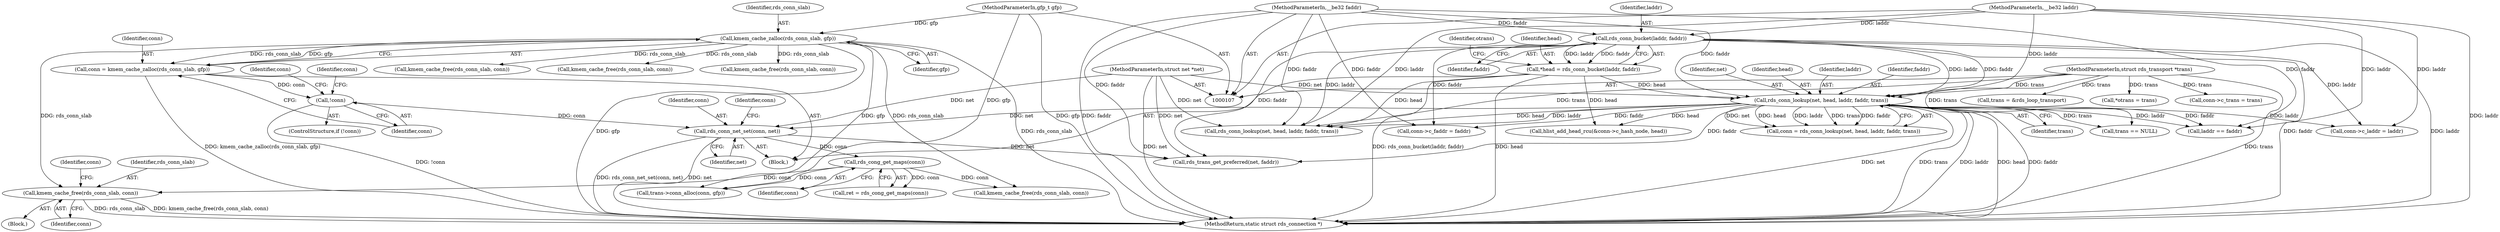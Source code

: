 digraph "0_linux_74e98eb085889b0d2d4908f59f6e00026063014f@pointer" {
"1000290" [label="(Call,kmem_cache_free(rds_conn_slab, conn))"];
"1000188" [label="(Call,kmem_cache_zalloc(rds_conn_slab, gfp))"];
"1000112" [label="(MethodParameterIn,gfp_t gfp)"];
"1000246" [label="(Call,rds_cong_get_maps(conn))"];
"1000226" [label="(Call,rds_conn_net_set(conn, net))"];
"1000192" [label="(Call,!conn)"];
"1000186" [label="(Call,conn = kmem_cache_zalloc(rds_conn_slab, gfp))"];
"1000146" [label="(Call,rds_conn_lookup(net, head, laddr, faddr, trans))"];
"1000108" [label="(MethodParameterIn,struct net *net)"];
"1000121" [label="(Call,*head = rds_conn_bucket(laddr, faddr))"];
"1000123" [label="(Call,rds_conn_bucket(laddr, faddr))"];
"1000109" [label="(MethodParameterIn,__be32 laddr)"];
"1000110" [label="(MethodParameterIn,__be32 faddr)"];
"1000111" [label="(MethodParameterIn,struct rds_transport *trans)"];
"1000306" [label="(Call,trans->conn_alloc(conn, gfp))"];
"1000189" [label="(Identifier,rds_conn_slab)"];
"1000148" [label="(Identifier,head)"];
"1000228" [label="(Identifier,net)"];
"1000246" [label="(Call,rds_cong_get_maps(conn))"];
"1000190" [label="(Identifier,gfp)"];
"1000227" [label="(Identifier,conn)"];
"1000261" [label="(Call,rds_trans_get_preferred(net, faddr))"];
"1000112" [label="(MethodParameterIn,gfp_t gfp)"];
"1000193" [label="(Identifier,conn)"];
"1000110" [label="(MethodParameterIn,__be32 faddr)"];
"1000149" [label="(Identifier,laddr)"];
"1000109" [label="(MethodParameterIn,__be32 laddr)"];
"1000196" [label="(Identifier,conn)"];
"1000122" [label="(Identifier,head)"];
"1000294" [label="(Identifier,conn)"];
"1000211" [label="(Call,conn->c_faddr = faddr)"];
"1000226" [label="(Call,rds_conn_net_set(conn, net))"];
"1000108" [label="(MethodParameterIn,struct net *net)"];
"1000206" [label="(Call,conn->c_laddr = laddr)"];
"1000192" [label="(Call,!conn)"];
"1000187" [label="(Identifier,conn)"];
"1000299" [label="(Call,conn->c_trans = trans)"];
"1000405" [label="(Call,kmem_cache_free(rds_conn_slab, conn))"];
"1000244" [label="(Call,ret = rds_cong_get_maps(conn))"];
"1000151" [label="(Identifier,trans)"];
"1000186" [label="(Call,conn = kmem_cache_zalloc(rds_conn_slab, gfp))"];
"1000125" [label="(Identifier,faddr)"];
"1000131" [label="(Identifier,otrans)"];
"1000442" [label="(Call,rds_conn_lookup(net, head, laddr, faddr, trans))"];
"1000281" [label="(Call,trans = &rds_loop_transport)"];
"1000204" [label="(Identifier,conn)"];
"1000144" [label="(Call,conn = rds_conn_lookup(net, head, laddr, faddr, trans))"];
"1000289" [label="(Block,)"];
"1000290" [label="(Call,kmem_cache_free(rds_conn_slab, conn))"];
"1000150" [label="(Identifier,faddr)"];
"1000478" [label="(Call,hlist_add_head_rcu(&conn->c_hash_node, head))"];
"1000232" [label="(Identifier,conn)"];
"1000292" [label="(Identifier,conn)"];
"1000455" [label="(Call,kmem_cache_free(rds_conn_slab, conn))"];
"1000291" [label="(Identifier,rds_conn_slab)"];
"1000146" [label="(Call,rds_conn_lookup(net, head, laddr, faddr, trans))"];
"1000121" [label="(Call,*head = rds_conn_bucket(laddr, faddr))"];
"1000495" [label="(MethodReturn,static struct rds_connection *)"];
"1000114" [label="(Block,)"];
"1000286" [label="(Call,trans == NULL)"];
"1000247" [label="(Identifier,conn)"];
"1000123" [label="(Call,rds_conn_bucket(laddr, faddr))"];
"1000191" [label="(ControlStructure,if (!conn))"];
"1000130" [label="(Call,*otrans = trans)"];
"1000147" [label="(Identifier,net)"];
"1000124" [label="(Identifier,laddr)"];
"1000167" [label="(Call,laddr == faddr)"];
"1000251" [label="(Call,kmem_cache_free(rds_conn_slab, conn))"];
"1000111" [label="(MethodParameterIn,struct rds_transport *trans)"];
"1000188" [label="(Call,kmem_cache_zalloc(rds_conn_slab, gfp))"];
"1000312" [label="(Call,kmem_cache_free(rds_conn_slab, conn))"];
"1000290" -> "1000289"  [label="AST: "];
"1000290" -> "1000292"  [label="CFG: "];
"1000291" -> "1000290"  [label="AST: "];
"1000292" -> "1000290"  [label="AST: "];
"1000294" -> "1000290"  [label="CFG: "];
"1000290" -> "1000495"  [label="DDG: rds_conn_slab"];
"1000290" -> "1000495"  [label="DDG: kmem_cache_free(rds_conn_slab, conn)"];
"1000188" -> "1000290"  [label="DDG: rds_conn_slab"];
"1000246" -> "1000290"  [label="DDG: conn"];
"1000188" -> "1000186"  [label="AST: "];
"1000188" -> "1000190"  [label="CFG: "];
"1000189" -> "1000188"  [label="AST: "];
"1000190" -> "1000188"  [label="AST: "];
"1000186" -> "1000188"  [label="CFG: "];
"1000188" -> "1000495"  [label="DDG: gfp"];
"1000188" -> "1000495"  [label="DDG: rds_conn_slab"];
"1000188" -> "1000186"  [label="DDG: rds_conn_slab"];
"1000188" -> "1000186"  [label="DDG: gfp"];
"1000112" -> "1000188"  [label="DDG: gfp"];
"1000188" -> "1000251"  [label="DDG: rds_conn_slab"];
"1000188" -> "1000306"  [label="DDG: gfp"];
"1000188" -> "1000312"  [label="DDG: rds_conn_slab"];
"1000188" -> "1000405"  [label="DDG: rds_conn_slab"];
"1000188" -> "1000455"  [label="DDG: rds_conn_slab"];
"1000112" -> "1000107"  [label="AST: "];
"1000112" -> "1000495"  [label="DDG: gfp"];
"1000112" -> "1000306"  [label="DDG: gfp"];
"1000246" -> "1000244"  [label="AST: "];
"1000246" -> "1000247"  [label="CFG: "];
"1000247" -> "1000246"  [label="AST: "];
"1000244" -> "1000246"  [label="CFG: "];
"1000246" -> "1000244"  [label="DDG: conn"];
"1000226" -> "1000246"  [label="DDG: conn"];
"1000246" -> "1000251"  [label="DDG: conn"];
"1000246" -> "1000306"  [label="DDG: conn"];
"1000226" -> "1000114"  [label="AST: "];
"1000226" -> "1000228"  [label="CFG: "];
"1000227" -> "1000226"  [label="AST: "];
"1000228" -> "1000226"  [label="AST: "];
"1000232" -> "1000226"  [label="CFG: "];
"1000226" -> "1000495"  [label="DDG: rds_conn_net_set(conn, net)"];
"1000226" -> "1000495"  [label="DDG: net"];
"1000192" -> "1000226"  [label="DDG: conn"];
"1000146" -> "1000226"  [label="DDG: net"];
"1000108" -> "1000226"  [label="DDG: net"];
"1000226" -> "1000261"  [label="DDG: net"];
"1000192" -> "1000191"  [label="AST: "];
"1000192" -> "1000193"  [label="CFG: "];
"1000193" -> "1000192"  [label="AST: "];
"1000196" -> "1000192"  [label="CFG: "];
"1000204" -> "1000192"  [label="CFG: "];
"1000192" -> "1000495"  [label="DDG: !conn"];
"1000186" -> "1000192"  [label="DDG: conn"];
"1000186" -> "1000114"  [label="AST: "];
"1000187" -> "1000186"  [label="AST: "];
"1000193" -> "1000186"  [label="CFG: "];
"1000186" -> "1000495"  [label="DDG: kmem_cache_zalloc(rds_conn_slab, gfp)"];
"1000146" -> "1000144"  [label="AST: "];
"1000146" -> "1000151"  [label="CFG: "];
"1000147" -> "1000146"  [label="AST: "];
"1000148" -> "1000146"  [label="AST: "];
"1000149" -> "1000146"  [label="AST: "];
"1000150" -> "1000146"  [label="AST: "];
"1000151" -> "1000146"  [label="AST: "];
"1000144" -> "1000146"  [label="CFG: "];
"1000146" -> "1000495"  [label="DDG: trans"];
"1000146" -> "1000495"  [label="DDG: laddr"];
"1000146" -> "1000495"  [label="DDG: head"];
"1000146" -> "1000495"  [label="DDG: faddr"];
"1000146" -> "1000495"  [label="DDG: net"];
"1000146" -> "1000144"  [label="DDG: net"];
"1000146" -> "1000144"  [label="DDG: head"];
"1000146" -> "1000144"  [label="DDG: laddr"];
"1000146" -> "1000144"  [label="DDG: trans"];
"1000146" -> "1000144"  [label="DDG: faddr"];
"1000108" -> "1000146"  [label="DDG: net"];
"1000121" -> "1000146"  [label="DDG: head"];
"1000123" -> "1000146"  [label="DDG: laddr"];
"1000123" -> "1000146"  [label="DDG: faddr"];
"1000109" -> "1000146"  [label="DDG: laddr"];
"1000110" -> "1000146"  [label="DDG: faddr"];
"1000111" -> "1000146"  [label="DDG: trans"];
"1000146" -> "1000167"  [label="DDG: laddr"];
"1000146" -> "1000167"  [label="DDG: faddr"];
"1000146" -> "1000206"  [label="DDG: laddr"];
"1000146" -> "1000211"  [label="DDG: faddr"];
"1000146" -> "1000261"  [label="DDG: faddr"];
"1000146" -> "1000286"  [label="DDG: trans"];
"1000146" -> "1000442"  [label="DDG: head"];
"1000146" -> "1000442"  [label="DDG: laddr"];
"1000146" -> "1000478"  [label="DDG: head"];
"1000108" -> "1000107"  [label="AST: "];
"1000108" -> "1000495"  [label="DDG: net"];
"1000108" -> "1000261"  [label="DDG: net"];
"1000108" -> "1000442"  [label="DDG: net"];
"1000121" -> "1000114"  [label="AST: "];
"1000121" -> "1000123"  [label="CFG: "];
"1000122" -> "1000121"  [label="AST: "];
"1000123" -> "1000121"  [label="AST: "];
"1000131" -> "1000121"  [label="CFG: "];
"1000121" -> "1000495"  [label="DDG: rds_conn_bucket(laddr, faddr)"];
"1000121" -> "1000495"  [label="DDG: head"];
"1000123" -> "1000121"  [label="DDG: laddr"];
"1000123" -> "1000121"  [label="DDG: faddr"];
"1000121" -> "1000442"  [label="DDG: head"];
"1000121" -> "1000478"  [label="DDG: head"];
"1000123" -> "1000125"  [label="CFG: "];
"1000124" -> "1000123"  [label="AST: "];
"1000125" -> "1000123"  [label="AST: "];
"1000123" -> "1000495"  [label="DDG: faddr"];
"1000123" -> "1000495"  [label="DDG: laddr"];
"1000109" -> "1000123"  [label="DDG: laddr"];
"1000110" -> "1000123"  [label="DDG: faddr"];
"1000123" -> "1000206"  [label="DDG: laddr"];
"1000123" -> "1000211"  [label="DDG: faddr"];
"1000123" -> "1000261"  [label="DDG: faddr"];
"1000123" -> "1000442"  [label="DDG: laddr"];
"1000109" -> "1000107"  [label="AST: "];
"1000109" -> "1000495"  [label="DDG: laddr"];
"1000109" -> "1000167"  [label="DDG: laddr"];
"1000109" -> "1000206"  [label="DDG: laddr"];
"1000109" -> "1000442"  [label="DDG: laddr"];
"1000110" -> "1000107"  [label="AST: "];
"1000110" -> "1000495"  [label="DDG: faddr"];
"1000110" -> "1000167"  [label="DDG: faddr"];
"1000110" -> "1000211"  [label="DDG: faddr"];
"1000110" -> "1000261"  [label="DDG: faddr"];
"1000110" -> "1000442"  [label="DDG: faddr"];
"1000111" -> "1000107"  [label="AST: "];
"1000111" -> "1000495"  [label="DDG: trans"];
"1000111" -> "1000130"  [label="DDG: trans"];
"1000111" -> "1000281"  [label="DDG: trans"];
"1000111" -> "1000286"  [label="DDG: trans"];
"1000111" -> "1000299"  [label="DDG: trans"];
"1000111" -> "1000442"  [label="DDG: trans"];
}
